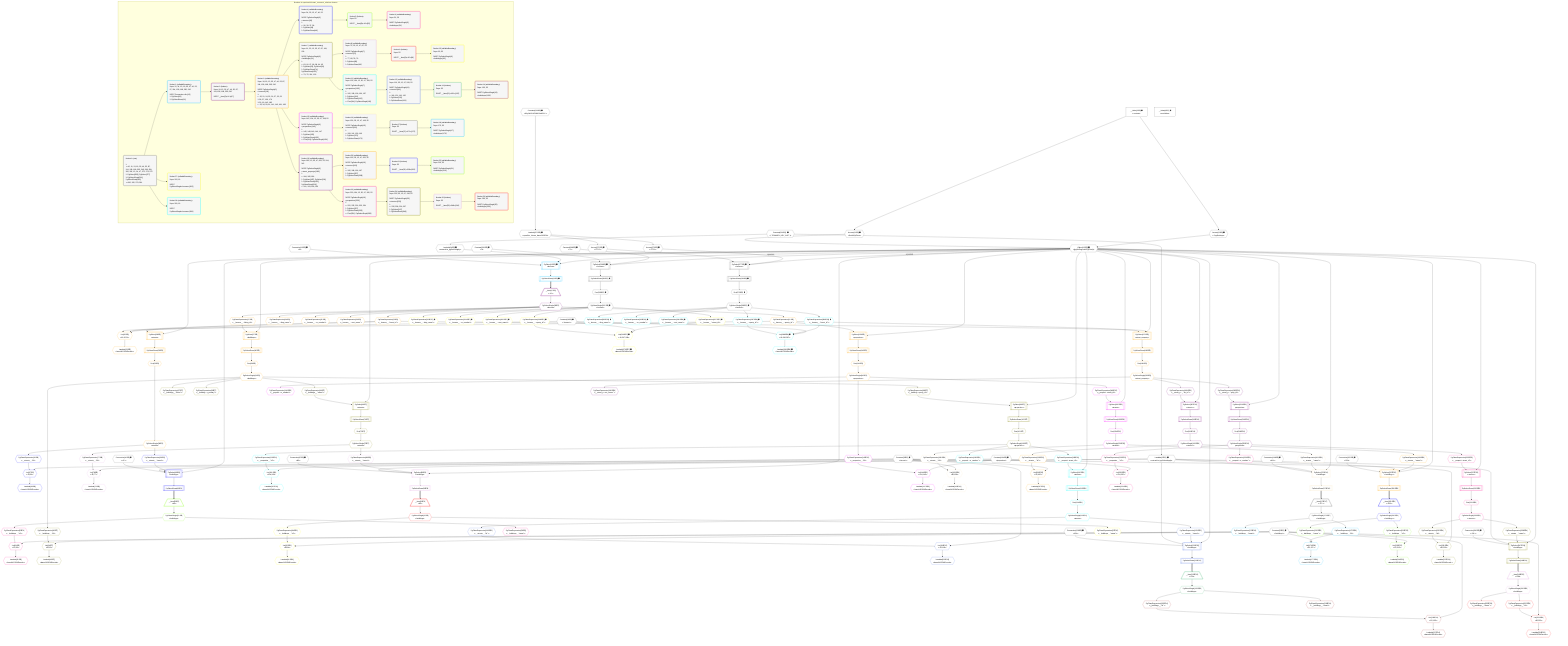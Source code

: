 %%{init: {'themeVariables': { 'fontSize': '12px'}}}%%
graph TD
    classDef path fill:#eee,stroke:#000,color:#000
    classDef plan fill:#fff,stroke-width:1px,color:#000
    classDef itemplan fill:#fff,stroke-width:2px,color:#000
    classDef unbatchedplan fill:#dff,stroke-width:1px,color:#000
    classDef sideeffectplan fill:#fcc,stroke-width:2px,color:#000
    classDef bucket fill:#f6f6f6,color:#000,stroke-width:2px,text-align:left


    %% plan dependencies
    PgSelect258[["PgSelect[258∈0] ➊<br />ᐸhousesᐳ"]]:::plan
    Object12{{"Object[12∈0] ➊<br />ᐸ{pgSettings,withPgClient}ᐳ"}}:::plan
    Constant298{{"Constant[298∈0] ➊<br />ᐸ2ᐳ"}}:::plan
    Constant299{{"Constant[299∈0] ➊<br />ᐸ3ᐳ"}}:::plan
    Object12 & Constant298 & Constant299 --> PgSelect258
    PgSelect277[["PgSelect[277∈0] ➊<br />ᐸhousesᐳ"]]:::plan
    Access273{{"Access[273∈0] ➊<br />ᐸ272.1ᐳ"}}:::plan
    Access275{{"Access[275∈0] ➊<br />ᐸ272.2ᐳ"}}:::plan
    Object12 -->|rejectNull| PgSelect277
    Access273 -->|rejectNull| PgSelect277
    Access275 --> PgSelect277
    Access10{{"Access[10∈0] ➊<br />ᐸ2.pgSettingsᐳ"}}:::plan
    Access11{{"Access[11∈0] ➊<br />ᐸ2.withPgClientᐳ"}}:::plan
    Access10 & Access11 --> Object12
    __Value2["__Value[2∈0] ➊<br />ᐸcontextᐳ"]:::plan
    __Value2 --> Access10
    __Value2 --> Access11
    Lambda14{{"Lambda[14∈0] ➊<br />ᐸextractList_pgSelectApplyᐳ"}}:::plan
    Constant301{{"Constant[301∈0] ➊<br />ᐸ[ 'PRIMARY_KEY_ASC' ]ᐳ"}}:::plan
    Constant301 --> Lambda14
    Lambda47{{"Lambda[47∈0] ➊<br />ᐸextractList_pgSelectApplyᐳ"}}:::plan
    Constant301 --> Lambda47
    First260{{"First[260∈0] ➊"}}:::plan
    PgSelectRows261[["PgSelectRows[261∈0] ➊"]]:::plan
    PgSelectRows261 --> First260
    PgSelect258 --> PgSelectRows261
    PgSelectSingle262{{"PgSelectSingle[262∈0] ➊<br />ᐸhousesᐳ"}}:::plan
    First260 --> PgSelectSingle262
    Lambda272{{"Lambda[272∈0] ➊<br />ᐸspecifier_House_base64JSONᐳ"}}:::plan
    Constant300{{"Constant[300∈0] ➊<br />ᐸ'WyJob3VzZXMiLDIsM10='ᐳ"}}:::plan
    Constant300 --> Lambda272
    Lambda272 --> Access273
    Lambda272 --> Access275
    First279{{"First[279∈0] ➊"}}:::plan
    PgSelectRows280[["PgSelectRows[280∈0] ➊"]]:::plan
    PgSelectRows280 --> First279
    PgSelect277 --> PgSelectRows280
    PgSelectSingle281{{"PgSelectSingle[281∈0] ➊<br />ᐸhousesᐳ"}}:::plan
    First279 --> PgSelectSingle281
    __Value4["__Value[4∈0] ➊<br />ᐸrootValueᐳ"]:::plan
    Connection13{{"Connection[13∈0] ➊<br />ᐸ9ᐳ"}}:::plan
    Constant19{{"Constant[19∈0] ➊<br />ᐸ'houses'ᐳ"}}:::plan
    Constant35{{"Constant[35∈0] ➊<br />ᐸ'streets'ᐳ"}}:::plan
    Connection46{{"Connection[46∈0] ➊<br />ᐸ42ᐳ"}}:::plan
    Constant52{{"Constant[52∈0] ➊<br />ᐸ'buildings'ᐳ"}}:::plan
    Connection87{{"Connection[87∈0] ➊<br />ᐸ83ᐳ"}}:::plan
    Constant104{{"Constant[104∈0] ➊<br />ᐸ'properties'ᐳ"}}:::plan
    Connection128{{"Connection[128∈0] ➊<br />ᐸ124ᐳ"}}:::plan
    Connection168{{"Connection[168∈0] ➊<br />ᐸ164ᐳ"}}:::plan
    Connection205{{"Connection[205∈0] ➊<br />ᐸ201ᐳ"}}:::plan
    Connection245{{"Connection[245∈0] ➊<br />ᐸ241ᐳ"}}:::plan
    PgSelect15[["PgSelect[15∈1] ➊<br />ᐸhousesᐳ"]]:::plan
    Object12 & Lambda14 & Connection13 --> PgSelect15
    PgSelectRows16[["PgSelectRows[16∈1] ➊"]]:::plan
    PgSelect15 --> PgSelectRows16
    __Item17[/"__Item[17∈2]<br />ᐸ16ᐳ"\]:::itemplan
    PgSelectRows16 ==> __Item17
    PgSelectSingle18{{"PgSelectSingle[18∈2]<br />ᐸhousesᐳ"}}:::plan
    __Item17 --> PgSelectSingle18
    List22{{"List[22∈3]<br />ᐸ19,20,21ᐳ"}}:::plan
    PgClassExpression20{{"PgClassExpression[20∈3]<br />ᐸ__houses__.”street_id”ᐳ"}}:::plan
    PgClassExpression21{{"PgClassExpression[21∈3]<br />ᐸ__houses__...operty_id”ᐳ"}}:::plan
    Constant19 & PgClassExpression20 & PgClassExpression21 --> List22
    PgSelect179[["PgSelect[179∈3]<br />ᐸstreet_propertyᐳ"]]:::plan
    Object12 & PgClassExpression20 & PgClassExpression21 --> PgSelect179
    PgSelect28[["PgSelect[28∈3]<br />ᐸstreetsᐳ"]]:::plan
    Object12 & PgClassExpression20 --> PgSelect28
    PgSelect57[["PgSelect[57∈3]<br />ᐸbuildingsᐳ"]]:::plan
    PgClassExpression27{{"PgClassExpression[27∈3]<br />ᐸ__houses__...ilding_id”ᐳ"}}:::plan
    Object12 & PgClassExpression27 --> PgSelect57
    PgSelect139[["PgSelect[139∈3]<br />ᐸpropertiesᐳ"]]:::plan
    Object12 & PgClassExpression21 --> PgSelect139
    PgSelectSingle18 --> PgClassExpression20
    PgSelectSingle18 --> PgClassExpression21
    Lambda23{{"Lambda[23∈3]<br />ᐸbase64JSONEncodeᐳ"}}:::plan
    List22 --> Lambda23
    PgClassExpression24{{"PgClassExpression[24∈3]<br />ᐸ__houses__...ding_name”ᐳ"}}:::plan
    PgSelectSingle18 --> PgClassExpression24
    PgClassExpression25{{"PgClassExpression[25∈3]<br />ᐸ__houses__...or_number”ᐳ"}}:::plan
    PgSelectSingle18 --> PgClassExpression25
    PgClassExpression26{{"PgClassExpression[26∈3]<br />ᐸ__houses__...reet_name”ᐳ"}}:::plan
    PgSelectSingle18 --> PgClassExpression26
    PgSelectSingle18 --> PgClassExpression27
    First32{{"First[32∈3]"}}:::plan
    PgSelectRows33[["PgSelectRows[33∈3]"]]:::plan
    PgSelectRows33 --> First32
    PgSelect28 --> PgSelectRows33
    PgSelectSingle34{{"PgSelectSingle[34∈3]<br />ᐸstreetsᐳ"}}:::plan
    First32 --> PgSelectSingle34
    First59{{"First[59∈3]"}}:::plan
    PgSelectRows60[["PgSelectRows[60∈3]"]]:::plan
    PgSelectRows60 --> First59
    PgSelect57 --> PgSelectRows60
    PgSelectSingle61{{"PgSelectSingle[61∈3]<br />ᐸbuildingsᐳ"}}:::plan
    First59 --> PgSelectSingle61
    First141{{"First[141∈3]"}}:::plan
    PgSelectRows142[["PgSelectRows[142∈3]"]]:::plan
    PgSelectRows142 --> First141
    PgSelect139 --> PgSelectRows142
    PgSelectSingle143{{"PgSelectSingle[143∈3]<br />ᐸpropertiesᐳ"}}:::plan
    First141 --> PgSelectSingle143
    First181{{"First[181∈3]"}}:::plan
    PgSelectRows182[["PgSelectRows[182∈3]"]]:::plan
    PgSelectRows182 --> First181
    PgSelect179 --> PgSelectRows182
    PgSelectSingle183{{"PgSelectSingle[183∈3]<br />ᐸstreet_propertyᐳ"}}:::plan
    First181 --> PgSelectSingle183
    PgSelect48[["PgSelect[48∈4]<br />ᐸbuildingsᐳ"]]:::plan
    PgClassExpression39{{"PgClassExpression[39∈4]<br />ᐸ__streets__.”name”ᐳ"}}:::plan
    Object12 & PgClassExpression39 & Lambda47 & Connection46 --> PgSelect48
    List37{{"List[37∈4]<br />ᐸ35,36ᐳ"}}:::plan
    PgClassExpression36{{"PgClassExpression[36∈4]<br />ᐸ__streets__.”id”ᐳ"}}:::plan
    Constant35 & PgClassExpression36 --> List37
    PgSelectSingle34 --> PgClassExpression36
    Lambda38{{"Lambda[38∈4]<br />ᐸbase64JSONEncodeᐳ"}}:::plan
    List37 --> Lambda38
    PgSelectSingle34 --> PgClassExpression39
    PgSelectRows49[["PgSelectRows[49∈4]"]]:::plan
    PgSelect48 --> PgSelectRows49
    __Item50[/"__Item[50∈5]<br />ᐸ49ᐳ"\]:::itemplan
    PgSelectRows49 ==> __Item50
    PgSelectSingle51{{"PgSelectSingle[51∈5]<br />ᐸbuildingsᐳ"}}:::plan
    __Item50 --> PgSelectSingle51
    List54{{"List[54∈6]<br />ᐸ52,53ᐳ"}}:::plan
    PgClassExpression53{{"PgClassExpression[53∈6]<br />ᐸ__buildings__.”id”ᐳ"}}:::plan
    Constant52 & PgClassExpression53 --> List54
    PgSelectSingle51 --> PgClassExpression53
    Lambda55{{"Lambda[55∈6]<br />ᐸbase64JSONEncodeᐳ"}}:::plan
    List54 --> Lambda55
    PgClassExpression56{{"PgClassExpression[56∈6]<br />ᐸ__buildings__.”name”ᐳ"}}:::plan
    PgSelectSingle51 --> PgClassExpression56
    List64{{"List[64∈7]<br />ᐸ52,63ᐳ"}}:::plan
    PgClassExpression63{{"PgClassExpression[63∈7]<br />ᐸ__buildings__.”id”ᐳ"}}:::plan
    Constant52 & PgClassExpression63 --> List64
    PgSelect69[["PgSelect[69∈7]<br />ᐸstreetsᐳ"]]:::plan
    PgClassExpression66{{"PgClassExpression[66∈7]<br />ᐸ__buildings__.”name”ᐳ"}}:::plan
    Object12 & PgClassExpression66 --> PgSelect69
    PgSelect99[["PgSelect[99∈7]<br />ᐸpropertiesᐳ"]]:::plan
    PgClassExpression98{{"PgClassExpression[98∈7]<br />ᐸ__building...operty_id”ᐳ"}}:::plan
    Object12 & PgClassExpression98 --> PgSelect99
    PgSelectSingle61 --> PgClassExpression63
    Lambda65{{"Lambda[65∈7]<br />ᐸbase64JSONEncodeᐳ"}}:::plan
    List64 --> Lambda65
    PgSelectSingle61 --> PgClassExpression66
    PgClassExpression67{{"PgClassExpression[67∈7]<br />ᐸ__buildings__.”floors”ᐳ"}}:::plan
    PgSelectSingle61 --> PgClassExpression67
    PgClassExpression68{{"PgClassExpression[68∈7]<br />ᐸ__building...s_primary”ᐳ"}}:::plan
    PgSelectSingle61 --> PgClassExpression68
    First73{{"First[73∈7]"}}:::plan
    PgSelectRows74[["PgSelectRows[74∈7]"]]:::plan
    PgSelectRows74 --> First73
    PgSelect69 --> PgSelectRows74
    PgSelectSingle75{{"PgSelectSingle[75∈7]<br />ᐸstreetsᐳ"}}:::plan
    First73 --> PgSelectSingle75
    PgSelectSingle61 --> PgClassExpression98
    First101{{"First[101∈7]"}}:::plan
    PgSelectRows102[["PgSelectRows[102∈7]"]]:::plan
    PgSelectRows102 --> First101
    PgSelect99 --> PgSelectRows102
    PgSelectSingle103{{"PgSelectSingle[103∈7]<br />ᐸpropertiesᐳ"}}:::plan
    First101 --> PgSelectSingle103
    PgSelect89[["PgSelect[89∈8]<br />ᐸbuildingsᐳ"]]:::plan
    PgClassExpression80{{"PgClassExpression[80∈8]<br />ᐸ__streets__.”name”ᐳ"}}:::plan
    Object12 & PgClassExpression80 & Lambda47 & Connection87 --> PgSelect89
    List78{{"List[78∈8]<br />ᐸ35,77ᐳ"}}:::plan
    PgClassExpression77{{"PgClassExpression[77∈8]<br />ᐸ__streets__.”id”ᐳ"}}:::plan
    Constant35 & PgClassExpression77 --> List78
    PgSelectSingle75 --> PgClassExpression77
    Lambda79{{"Lambda[79∈8]<br />ᐸbase64JSONEncodeᐳ"}}:::plan
    List78 --> Lambda79
    PgSelectSingle75 --> PgClassExpression80
    PgSelectRows90[["PgSelectRows[90∈8]"]]:::plan
    PgSelect89 --> PgSelectRows90
    __Item91[/"__Item[91∈9]<br />ᐸ90ᐳ"\]:::itemplan
    PgSelectRows90 ==> __Item91
    PgSelectSingle92{{"PgSelectSingle[92∈9]<br />ᐸbuildingsᐳ"}}:::plan
    __Item91 --> PgSelectSingle92
    List95{{"List[95∈10]<br />ᐸ52,94ᐳ"}}:::plan
    PgClassExpression94{{"PgClassExpression[94∈10]<br />ᐸ__buildings__.”id”ᐳ"}}:::plan
    Constant52 & PgClassExpression94 --> List95
    PgSelectSingle92 --> PgClassExpression94
    Lambda96{{"Lambda[96∈10]<br />ᐸbase64JSONEncodeᐳ"}}:::plan
    List95 --> Lambda96
    PgClassExpression97{{"PgClassExpression[97∈10]<br />ᐸ__buildings__.”name”ᐳ"}}:::plan
    PgSelectSingle92 --> PgClassExpression97
    List106{{"List[106∈11]<br />ᐸ104,105ᐳ"}}:::plan
    PgClassExpression105{{"PgClassExpression[105∈11]<br />ᐸ__properties__.”id”ᐳ"}}:::plan
    Constant104 & PgClassExpression105 --> List106
    PgSelect110[["PgSelect[110∈11]<br />ᐸstreetsᐳ"]]:::plan
    PgClassExpression108{{"PgClassExpression[108∈11]<br />ᐸ__properti...street_id”ᐳ"}}:::plan
    Object12 & PgClassExpression108 --> PgSelect110
    PgSelectSingle103 --> PgClassExpression105
    Lambda107{{"Lambda[107∈11]<br />ᐸbase64JSONEncodeᐳ"}}:::plan
    List106 --> Lambda107
    PgSelectSingle103 --> PgClassExpression108
    PgClassExpression109{{"PgClassExpression[109∈11]<br />ᐸ__properti...or_number”ᐳ"}}:::plan
    PgSelectSingle103 --> PgClassExpression109
    First114{{"First[114∈11]"}}:::plan
    PgSelectRows115[["PgSelectRows[115∈11]"]]:::plan
    PgSelectRows115 --> First114
    PgSelect110 --> PgSelectRows115
    PgSelectSingle116{{"PgSelectSingle[116∈11]<br />ᐸstreetsᐳ"}}:::plan
    First114 --> PgSelectSingle116
    PgSelect130[["PgSelect[130∈12]<br />ᐸbuildingsᐳ"]]:::plan
    PgClassExpression121{{"PgClassExpression[121∈12]<br />ᐸ__streets__.”name”ᐳ"}}:::plan
    Object12 & PgClassExpression121 & Lambda47 & Connection128 --> PgSelect130
    List119{{"List[119∈12]<br />ᐸ35,118ᐳ"}}:::plan
    PgClassExpression118{{"PgClassExpression[118∈12]<br />ᐸ__streets__.”id”ᐳ"}}:::plan
    Constant35 & PgClassExpression118 --> List119
    PgSelectSingle116 --> PgClassExpression118
    Lambda120{{"Lambda[120∈12]<br />ᐸbase64JSONEncodeᐳ"}}:::plan
    List119 --> Lambda120
    PgSelectSingle116 --> PgClassExpression121
    PgSelectRows131[["PgSelectRows[131∈12]"]]:::plan
    PgSelect130 --> PgSelectRows131
    __Item132[/"__Item[132∈13]<br />ᐸ131ᐳ"\]:::itemplan
    PgSelectRows131 ==> __Item132
    PgSelectSingle133{{"PgSelectSingle[133∈13]<br />ᐸbuildingsᐳ"}}:::plan
    __Item132 --> PgSelectSingle133
    List136{{"List[136∈14]<br />ᐸ52,135ᐳ"}}:::plan
    PgClassExpression135{{"PgClassExpression[135∈14]<br />ᐸ__buildings__.”id”ᐳ"}}:::plan
    Constant52 & PgClassExpression135 --> List136
    PgSelectSingle133 --> PgClassExpression135
    Lambda137{{"Lambda[137∈14]<br />ᐸbase64JSONEncodeᐳ"}}:::plan
    List136 --> Lambda137
    PgClassExpression138{{"PgClassExpression[138∈14]<br />ᐸ__buildings__.”name”ᐳ"}}:::plan
    PgSelectSingle133 --> PgClassExpression138
    List146{{"List[146∈15]<br />ᐸ104,145ᐳ"}}:::plan
    PgClassExpression145{{"PgClassExpression[145∈15]<br />ᐸ__properties__.”id”ᐳ"}}:::plan
    Constant104 & PgClassExpression145 --> List146
    PgSelect150[["PgSelect[150∈15]<br />ᐸstreetsᐳ"]]:::plan
    PgClassExpression148{{"PgClassExpression[148∈15]<br />ᐸ__properti...street_id”ᐳ"}}:::plan
    Object12 & PgClassExpression148 --> PgSelect150
    PgSelectSingle143 --> PgClassExpression145
    Lambda147{{"Lambda[147∈15]<br />ᐸbase64JSONEncodeᐳ"}}:::plan
    List146 --> Lambda147
    PgSelectSingle143 --> PgClassExpression148
    PgClassExpression149{{"PgClassExpression[149∈15]<br />ᐸ__properti...or_number”ᐳ"}}:::plan
    PgSelectSingle143 --> PgClassExpression149
    First154{{"First[154∈15]"}}:::plan
    PgSelectRows155[["PgSelectRows[155∈15]"]]:::plan
    PgSelectRows155 --> First154
    PgSelect150 --> PgSelectRows155
    PgSelectSingle156{{"PgSelectSingle[156∈15]<br />ᐸstreetsᐳ"}}:::plan
    First154 --> PgSelectSingle156
    PgSelect170[["PgSelect[170∈16]<br />ᐸbuildingsᐳ"]]:::plan
    PgClassExpression161{{"PgClassExpression[161∈16]<br />ᐸ__streets__.”name”ᐳ"}}:::plan
    Object12 & PgClassExpression161 & Lambda47 & Connection168 --> PgSelect170
    List159{{"List[159∈16]<br />ᐸ35,158ᐳ"}}:::plan
    PgClassExpression158{{"PgClassExpression[158∈16]<br />ᐸ__streets__.”id”ᐳ"}}:::plan
    Constant35 & PgClassExpression158 --> List159
    PgSelectSingle156 --> PgClassExpression158
    Lambda160{{"Lambda[160∈16]<br />ᐸbase64JSONEncodeᐳ"}}:::plan
    List159 --> Lambda160
    PgSelectSingle156 --> PgClassExpression161
    PgSelectRows171[["PgSelectRows[171∈16]"]]:::plan
    PgSelect170 --> PgSelectRows171
    __Item172[/"__Item[172∈17]<br />ᐸ171ᐳ"\]:::itemplan
    PgSelectRows171 ==> __Item172
    PgSelectSingle173{{"PgSelectSingle[173∈17]<br />ᐸbuildingsᐳ"}}:::plan
    __Item172 --> PgSelectSingle173
    List176{{"List[176∈18]<br />ᐸ52,175ᐳ"}}:::plan
    PgClassExpression175{{"PgClassExpression[175∈18]<br />ᐸ__buildings__.”id”ᐳ"}}:::plan
    Constant52 & PgClassExpression175 --> List176
    PgSelectSingle173 --> PgClassExpression175
    Lambda177{{"Lambda[177∈18]<br />ᐸbase64JSONEncodeᐳ"}}:::plan
    List176 --> Lambda177
    PgClassExpression178{{"PgClassExpression[178∈18]<br />ᐸ__buildings__.”name”ᐳ"}}:::plan
    PgSelectSingle173 --> PgClassExpression178
    PgSelect187[["PgSelect[187∈19]<br />ᐸstreetsᐳ"]]:::plan
    PgClassExpression184{{"PgClassExpression[184∈19]<br />ᐸ__street_p..._.”str_id”ᐳ"}}:::plan
    Object12 & PgClassExpression184 --> PgSelect187
    PgSelect216[["PgSelect[216∈19]<br />ᐸpropertiesᐳ"]]:::plan
    PgClassExpression185{{"PgClassExpression[185∈19]<br />ᐸ__street_p....”prop_id”ᐳ"}}:::plan
    Object12 & PgClassExpression185 --> PgSelect216
    PgSelectSingle183 --> PgClassExpression184
    PgSelectSingle183 --> PgClassExpression185
    PgClassExpression186{{"PgClassExpression[186∈19]<br />ᐸ__street_p...ent_owner”ᐳ"}}:::plan
    PgSelectSingle183 --> PgClassExpression186
    First191{{"First[191∈19]"}}:::plan
    PgSelectRows192[["PgSelectRows[192∈19]"]]:::plan
    PgSelectRows192 --> First191
    PgSelect187 --> PgSelectRows192
    PgSelectSingle193{{"PgSelectSingle[193∈19]<br />ᐸstreetsᐳ"}}:::plan
    First191 --> PgSelectSingle193
    First218{{"First[218∈19]"}}:::plan
    PgSelectRows219[["PgSelectRows[219∈19]"]]:::plan
    PgSelectRows219 --> First218
    PgSelect216 --> PgSelectRows219
    PgSelectSingle220{{"PgSelectSingle[220∈19]<br />ᐸpropertiesᐳ"}}:::plan
    First218 --> PgSelectSingle220
    PgSelect207[["PgSelect[207∈20]<br />ᐸbuildingsᐳ"]]:::plan
    PgClassExpression198{{"PgClassExpression[198∈20]<br />ᐸ__streets__.”name”ᐳ"}}:::plan
    Object12 & PgClassExpression198 & Lambda47 & Connection205 --> PgSelect207
    List196{{"List[196∈20]<br />ᐸ35,195ᐳ"}}:::plan
    PgClassExpression195{{"PgClassExpression[195∈20]<br />ᐸ__streets__.”id”ᐳ"}}:::plan
    Constant35 & PgClassExpression195 --> List196
    PgSelectSingle193 --> PgClassExpression195
    Lambda197{{"Lambda[197∈20]<br />ᐸbase64JSONEncodeᐳ"}}:::plan
    List196 --> Lambda197
    PgSelectSingle193 --> PgClassExpression198
    PgSelectRows208[["PgSelectRows[208∈20]"]]:::plan
    PgSelect207 --> PgSelectRows208
    __Item209[/"__Item[209∈21]<br />ᐸ208ᐳ"\]:::itemplan
    PgSelectRows208 ==> __Item209
    PgSelectSingle210{{"PgSelectSingle[210∈21]<br />ᐸbuildingsᐳ"}}:::plan
    __Item209 --> PgSelectSingle210
    List213{{"List[213∈22]<br />ᐸ52,212ᐳ"}}:::plan
    PgClassExpression212{{"PgClassExpression[212∈22]<br />ᐸ__buildings__.”id”ᐳ"}}:::plan
    Constant52 & PgClassExpression212 --> List213
    PgSelectSingle210 --> PgClassExpression212
    Lambda214{{"Lambda[214∈22]<br />ᐸbase64JSONEncodeᐳ"}}:::plan
    List213 --> Lambda214
    PgClassExpression215{{"PgClassExpression[215∈22]<br />ᐸ__buildings__.”name”ᐳ"}}:::plan
    PgSelectSingle210 --> PgClassExpression215
    List223{{"List[223∈23]<br />ᐸ104,222ᐳ"}}:::plan
    PgClassExpression222{{"PgClassExpression[222∈23]<br />ᐸ__properties__.”id”ᐳ"}}:::plan
    Constant104 & PgClassExpression222 --> List223
    PgSelect227[["PgSelect[227∈23]<br />ᐸstreetsᐳ"]]:::plan
    PgClassExpression225{{"PgClassExpression[225∈23]<br />ᐸ__properti...street_id”ᐳ"}}:::plan
    Object12 & PgClassExpression225 --> PgSelect227
    PgSelectSingle220 --> PgClassExpression222
    Lambda224{{"Lambda[224∈23]<br />ᐸbase64JSONEncodeᐳ"}}:::plan
    List223 --> Lambda224
    PgSelectSingle220 --> PgClassExpression225
    PgClassExpression226{{"PgClassExpression[226∈23]<br />ᐸ__properti...or_number”ᐳ"}}:::plan
    PgSelectSingle220 --> PgClassExpression226
    First231{{"First[231∈23]"}}:::plan
    PgSelectRows232[["PgSelectRows[232∈23]"]]:::plan
    PgSelectRows232 --> First231
    PgSelect227 --> PgSelectRows232
    PgSelectSingle233{{"PgSelectSingle[233∈23]<br />ᐸstreetsᐳ"}}:::plan
    First231 --> PgSelectSingle233
    PgSelect247[["PgSelect[247∈24]<br />ᐸbuildingsᐳ"]]:::plan
    PgClassExpression238{{"PgClassExpression[238∈24]<br />ᐸ__streets__.”name”ᐳ"}}:::plan
    Object12 & PgClassExpression238 & Lambda47 & Connection245 --> PgSelect247
    List236{{"List[236∈24]<br />ᐸ35,235ᐳ"}}:::plan
    PgClassExpression235{{"PgClassExpression[235∈24]<br />ᐸ__streets__.”id”ᐳ"}}:::plan
    Constant35 & PgClassExpression235 --> List236
    PgSelectSingle233 --> PgClassExpression235
    Lambda237{{"Lambda[237∈24]<br />ᐸbase64JSONEncodeᐳ"}}:::plan
    List236 --> Lambda237
    PgSelectSingle233 --> PgClassExpression238
    PgSelectRows248[["PgSelectRows[248∈24]"]]:::plan
    PgSelect247 --> PgSelectRows248
    __Item249[/"__Item[249∈25]<br />ᐸ248ᐳ"\]:::itemplan
    PgSelectRows248 ==> __Item249
    PgSelectSingle250{{"PgSelectSingle[250∈25]<br />ᐸbuildingsᐳ"}}:::plan
    __Item249 --> PgSelectSingle250
    List253{{"List[253∈26]<br />ᐸ52,252ᐳ"}}:::plan
    PgClassExpression252{{"PgClassExpression[252∈26]<br />ᐸ__buildings__.”id”ᐳ"}}:::plan
    Constant52 & PgClassExpression252 --> List253
    PgSelectSingle250 --> PgClassExpression252
    Lambda254{{"Lambda[254∈26]<br />ᐸbase64JSONEncodeᐳ"}}:::plan
    List253 --> Lambda254
    PgClassExpression255{{"PgClassExpression[255∈26]<br />ᐸ__buildings__.”name”ᐳ"}}:::plan
    PgSelectSingle250 --> PgClassExpression255
    List269{{"List[269∈27] ➊<br />ᐸ19,267,268ᐳ"}}:::plan
    PgClassExpression267{{"PgClassExpression[267∈27] ➊<br />ᐸ__houses__.”street_id”ᐳ"}}:::plan
    PgClassExpression268{{"PgClassExpression[268∈27] ➊<br />ᐸ__houses__...operty_id”ᐳ"}}:::plan
    Constant19 & PgClassExpression267 & PgClassExpression268 --> List269
    PgClassExpression263{{"PgClassExpression[263∈27] ➊<br />ᐸ__houses__...ding_name”ᐳ"}}:::plan
    PgSelectSingle262 --> PgClassExpression263
    PgClassExpression264{{"PgClassExpression[264∈27] ➊<br />ᐸ__houses__...or_number”ᐳ"}}:::plan
    PgSelectSingle262 --> PgClassExpression264
    PgClassExpression265{{"PgClassExpression[265∈27] ➊<br />ᐸ__houses__...reet_name”ᐳ"}}:::plan
    PgSelectSingle262 --> PgClassExpression265
    PgSelectSingle262 --> PgClassExpression267
    PgSelectSingle262 --> PgClassExpression268
    Lambda270{{"Lambda[270∈27] ➊<br />ᐸbase64JSONEncodeᐳ"}}:::plan
    List269 --> Lambda270
    List288{{"List[288∈28] ➊<br />ᐸ19,286,287ᐳ"}}:::plan
    PgClassExpression286{{"PgClassExpression[286∈28] ➊<br />ᐸ__houses__.”street_id”ᐳ"}}:::plan
    PgClassExpression287{{"PgClassExpression[287∈28] ➊<br />ᐸ__houses__...operty_id”ᐳ"}}:::plan
    Constant19 & PgClassExpression286 & PgClassExpression287 --> List288
    PgClassExpression282{{"PgClassExpression[282∈28] ➊<br />ᐸ__houses__...ding_name”ᐳ"}}:::plan
    PgSelectSingle281 --> PgClassExpression282
    PgClassExpression283{{"PgClassExpression[283∈28] ➊<br />ᐸ__houses__...or_number”ᐳ"}}:::plan
    PgSelectSingle281 --> PgClassExpression283
    PgClassExpression284{{"PgClassExpression[284∈28] ➊<br />ᐸ__houses__...reet_name”ᐳ"}}:::plan
    PgSelectSingle281 --> PgClassExpression284
    PgSelectSingle281 --> PgClassExpression286
    PgSelectSingle281 --> PgClassExpression287
    Lambda289{{"Lambda[289∈28] ➊<br />ᐸbase64JSONEncodeᐳ"}}:::plan
    List288 --> Lambda289

    %% define steps

    subgraph "Buckets for queries/v4/smart_comment_relations.houses"
    Bucket0("Bucket 0 (root)<br /><br />1: <br />ᐳ: 10, 11, 13, 19, 35, 46, 52, 87, 104, 128, 168, 205, 245, 298, 299, 300, 301, 12, 14, 47, 272, 273, 275<br />2: PgSelect[258], PgSelect[277]<br />3: PgSelectRows[261], PgSelectRows[280]<br />ᐳ: 260, 262, 279, 281"):::bucket
    classDef bucket0 stroke:#696969
    class Bucket0,__Value2,__Value4,Access10,Access11,Object12,Connection13,Lambda14,Constant19,Constant35,Connection46,Lambda47,Constant52,Connection87,Constant104,Connection128,Connection168,Connection205,Connection245,PgSelect258,First260,PgSelectRows261,PgSelectSingle262,Lambda272,Access273,Access275,PgSelect277,First279,PgSelectRows280,PgSelectSingle281,Constant298,Constant299,Constant300,Constant301 bucket0
    Bucket1("Bucket 1 (nullableBoundary)<br />Deps: 12, 14, 13, 19, 35, 47, 46, 52, 87, 104, 128, 168, 205, 245<br /><br />ROOT Connectionᐸ9ᐳ[13]<br />1: PgSelect[15]<br />2: PgSelectRows[16]"):::bucket
    classDef bucket1 stroke:#00bfff
    class Bucket1,PgSelect15,PgSelectRows16 bucket1
    Bucket2("Bucket 2 (listItem)<br />Deps: 19, 12, 35, 47, 46, 52, 87, 104, 128, 168, 205, 245<br /><br />ROOT __Item{2}ᐸ16ᐳ[17]"):::bucket
    classDef bucket2 stroke:#7f007f
    class Bucket2,__Item17,PgSelectSingle18 bucket2
    Bucket3("Bucket 3 (nullableBoundary)<br />Deps: 18, 19, 12, 35, 47, 46, 52, 87, 104, 128, 168, 205, 245<br /><br />ROOT PgSelectSingle{2}ᐸhousesᐳ[18]<br />1: <br />ᐳ: 20, 21, 24, 25, 26, 27, 22, 23<br />2: 28, 57, 139, 179<br />3: 33, 60, 142, 182<br />ᐳ: 32, 34, 59, 61, 141, 143, 181, 183"):::bucket
    classDef bucket3 stroke:#ffa500
    class Bucket3,PgClassExpression20,PgClassExpression21,List22,Lambda23,PgClassExpression24,PgClassExpression25,PgClassExpression26,PgClassExpression27,PgSelect28,First32,PgSelectRows33,PgSelectSingle34,PgSelect57,First59,PgSelectRows60,PgSelectSingle61,PgSelect139,First141,PgSelectRows142,PgSelectSingle143,PgSelect179,First181,PgSelectRows182,PgSelectSingle183 bucket3
    Bucket4("Bucket 4 (nullableBoundary)<br />Deps: 34, 35, 12, 47, 46, 52<br /><br />ROOT PgSelectSingle{3}ᐸstreetsᐳ[34]<br />1: <br />ᐳ: 36, 39, 37, 38<br />2: PgSelect[48]<br />3: PgSelectRows[49]"):::bucket
    classDef bucket4 stroke:#0000ff
    class Bucket4,PgClassExpression36,List37,Lambda38,PgClassExpression39,PgSelect48,PgSelectRows49 bucket4
    Bucket5("Bucket 5 (listItem)<br />Deps: 52<br /><br />ROOT __Item{5}ᐸ49ᐳ[50]"):::bucket
    classDef bucket5 stroke:#7fff00
    class Bucket5,__Item50,PgSelectSingle51 bucket5
    Bucket6("Bucket 6 (nullableBoundary)<br />Deps: 51, 52<br /><br />ROOT PgSelectSingle{5}ᐸbuildingsᐳ[51]"):::bucket
    classDef bucket6 stroke:#ff1493
    class Bucket6,PgClassExpression53,List54,Lambda55,PgClassExpression56 bucket6
    Bucket7("Bucket 7 (nullableBoundary)<br />Deps: 61, 52, 12, 35, 47, 87, 104, 128<br /><br />ROOT PgSelectSingle{3}ᐸbuildingsᐳ[61]<br />1: <br />ᐳ: 63, 66, 67, 68, 98, 64, 65<br />2: PgSelect[69], PgSelect[99]<br />3: PgSelectRows[74], PgSelectRows[102]<br />ᐳ: 73, 75, 101, 103"):::bucket
    classDef bucket7 stroke:#808000
    class Bucket7,PgClassExpression63,List64,Lambda65,PgClassExpression66,PgClassExpression67,PgClassExpression68,PgSelect69,First73,PgSelectRows74,PgSelectSingle75,PgClassExpression98,PgSelect99,First101,PgSelectRows102,PgSelectSingle103 bucket7
    Bucket8("Bucket 8 (nullableBoundary)<br />Deps: 75, 35, 12, 47, 87, 52<br /><br />ROOT PgSelectSingle{7}ᐸstreetsᐳ[75]<br />1: <br />ᐳ: 77, 80, 78, 79<br />2: PgSelect[89]<br />3: PgSelectRows[90]"):::bucket
    classDef bucket8 stroke:#dda0dd
    class Bucket8,PgClassExpression77,List78,Lambda79,PgClassExpression80,PgSelect89,PgSelectRows90 bucket8
    Bucket9("Bucket 9 (listItem)<br />Deps: 52<br /><br />ROOT __Item{9}ᐸ90ᐳ[91]"):::bucket
    classDef bucket9 stroke:#ff0000
    class Bucket9,__Item91,PgSelectSingle92 bucket9
    Bucket10("Bucket 10 (nullableBoundary)<br />Deps: 92, 52<br /><br />ROOT PgSelectSingle{9}ᐸbuildingsᐳ[92]"):::bucket
    classDef bucket10 stroke:#ffff00
    class Bucket10,PgClassExpression94,List95,Lambda96,PgClassExpression97 bucket10
    Bucket11("Bucket 11 (nullableBoundary)<br />Deps: 103, 104, 12, 35, 47, 128, 52<br /><br />ROOT PgSelectSingle{7}ᐸpropertiesᐳ[103]<br />1: <br />ᐳ: 105, 108, 109, 106, 107<br />2: PgSelect[110]<br />3: PgSelectRows[115]<br />ᐳ: First[114], PgSelectSingle[116]"):::bucket
    classDef bucket11 stroke:#00ffff
    class Bucket11,PgClassExpression105,List106,Lambda107,PgClassExpression108,PgClassExpression109,PgSelect110,First114,PgSelectRows115,PgSelectSingle116 bucket11
    Bucket12("Bucket 12 (nullableBoundary)<br />Deps: 116, 35, 12, 47, 128, 52<br /><br />ROOT PgSelectSingle{11}ᐸstreetsᐳ[116]<br />1: <br />ᐳ: 118, 121, 119, 120<br />2: PgSelect[130]<br />3: PgSelectRows[131]"):::bucket
    classDef bucket12 stroke:#4169e1
    class Bucket12,PgClassExpression118,List119,Lambda120,PgClassExpression121,PgSelect130,PgSelectRows131 bucket12
    Bucket13("Bucket 13 (listItem)<br />Deps: 52<br /><br />ROOT __Item{13}ᐸ131ᐳ[132]"):::bucket
    classDef bucket13 stroke:#3cb371
    class Bucket13,__Item132,PgSelectSingle133 bucket13
    Bucket14("Bucket 14 (nullableBoundary)<br />Deps: 133, 52<br /><br />ROOT PgSelectSingle{13}ᐸbuildingsᐳ[133]"):::bucket
    classDef bucket14 stroke:#a52a2a
    class Bucket14,PgClassExpression135,List136,Lambda137,PgClassExpression138 bucket14
    Bucket15("Bucket 15 (nullableBoundary)<br />Deps: 143, 104, 12, 35, 47, 168, 52<br /><br />ROOT PgSelectSingle{3}ᐸpropertiesᐳ[143]<br />1: <br />ᐳ: 145, 148, 149, 146, 147<br />2: PgSelect[150]<br />3: PgSelectRows[155]<br />ᐳ: First[154], PgSelectSingle[156]"):::bucket
    classDef bucket15 stroke:#ff00ff
    class Bucket15,PgClassExpression145,List146,Lambda147,PgClassExpression148,PgClassExpression149,PgSelect150,First154,PgSelectRows155,PgSelectSingle156 bucket15
    Bucket16("Bucket 16 (nullableBoundary)<br />Deps: 156, 35, 12, 47, 168, 52<br /><br />ROOT PgSelectSingle{15}ᐸstreetsᐳ[156]<br />1: <br />ᐳ: 158, 161, 159, 160<br />2: PgSelect[170]<br />3: PgSelectRows[171]"):::bucket
    classDef bucket16 stroke:#f5deb3
    class Bucket16,PgClassExpression158,List159,Lambda160,PgClassExpression161,PgSelect170,PgSelectRows171 bucket16
    Bucket17("Bucket 17 (listItem)<br />Deps: 52<br /><br />ROOT __Item{17}ᐸ171ᐳ[172]"):::bucket
    classDef bucket17 stroke:#696969
    class Bucket17,__Item172,PgSelectSingle173 bucket17
    Bucket18("Bucket 18 (nullableBoundary)<br />Deps: 173, 52<br /><br />ROOT PgSelectSingle{17}ᐸbuildingsᐳ[173]"):::bucket
    classDef bucket18 stroke:#00bfff
    class Bucket18,PgClassExpression175,List176,Lambda177,PgClassExpression178 bucket18
    Bucket19("Bucket 19 (nullableBoundary)<br />Deps: 183, 12, 35, 47, 205, 52, 104, 245<br /><br />ROOT PgSelectSingle{3}ᐸstreet_propertyᐳ[183]<br />1: <br />ᐳ: 184, 185, 186<br />2: PgSelect[187], PgSelect[216]<br />3: PgSelectRows[192], PgSelectRows[219]<br />ᐳ: 191, 193, 218, 220"):::bucket
    classDef bucket19 stroke:#7f007f
    class Bucket19,PgClassExpression184,PgClassExpression185,PgClassExpression186,PgSelect187,First191,PgSelectRows192,PgSelectSingle193,PgSelect216,First218,PgSelectRows219,PgSelectSingle220 bucket19
    Bucket20("Bucket 20 (nullableBoundary)<br />Deps: 193, 35, 12, 47, 205, 52<br /><br />ROOT PgSelectSingle{19}ᐸstreetsᐳ[193]<br />1: <br />ᐳ: 195, 198, 196, 197<br />2: PgSelect[207]<br />3: PgSelectRows[208]"):::bucket
    classDef bucket20 stroke:#ffa500
    class Bucket20,PgClassExpression195,List196,Lambda197,PgClassExpression198,PgSelect207,PgSelectRows208 bucket20
    Bucket21("Bucket 21 (listItem)<br />Deps: 52<br /><br />ROOT __Item{21}ᐸ208ᐳ[209]"):::bucket
    classDef bucket21 stroke:#0000ff
    class Bucket21,__Item209,PgSelectSingle210 bucket21
    Bucket22("Bucket 22 (nullableBoundary)<br />Deps: 210, 52<br /><br />ROOT PgSelectSingle{21}ᐸbuildingsᐳ[210]"):::bucket
    classDef bucket22 stroke:#7fff00
    class Bucket22,PgClassExpression212,List213,Lambda214,PgClassExpression215 bucket22
    Bucket23("Bucket 23 (nullableBoundary)<br />Deps: 220, 104, 12, 35, 47, 245, 52<br /><br />ROOT PgSelectSingle{19}ᐸpropertiesᐳ[220]<br />1: <br />ᐳ: 222, 225, 226, 223, 224<br />2: PgSelect[227]<br />3: PgSelectRows[232]<br />ᐳ: First[231], PgSelectSingle[233]"):::bucket
    classDef bucket23 stroke:#ff1493
    class Bucket23,PgClassExpression222,List223,Lambda224,PgClassExpression225,PgClassExpression226,PgSelect227,First231,PgSelectRows232,PgSelectSingle233 bucket23
    Bucket24("Bucket 24 (nullableBoundary)<br />Deps: 233, 35, 12, 47, 245, 52<br /><br />ROOT PgSelectSingle{23}ᐸstreetsᐳ[233]<br />1: <br />ᐳ: 235, 238, 236, 237<br />2: PgSelect[247]<br />3: PgSelectRows[248]"):::bucket
    classDef bucket24 stroke:#808000
    class Bucket24,PgClassExpression235,List236,Lambda237,PgClassExpression238,PgSelect247,PgSelectRows248 bucket24
    Bucket25("Bucket 25 (listItem)<br />Deps: 52<br /><br />ROOT __Item{25}ᐸ248ᐳ[249]"):::bucket
    classDef bucket25 stroke:#dda0dd
    class Bucket25,__Item249,PgSelectSingle250 bucket25
    Bucket26("Bucket 26 (nullableBoundary)<br />Deps: 250, 52<br /><br />ROOT PgSelectSingle{25}ᐸbuildingsᐳ[250]"):::bucket
    classDef bucket26 stroke:#ff0000
    class Bucket26,PgClassExpression252,List253,Lambda254,PgClassExpression255 bucket26
    Bucket27("Bucket 27 (nullableBoundary)<br />Deps: 262, 19<br /><br />ROOT PgSelectSingleᐸhousesᐳ[262]"):::bucket
    classDef bucket27 stroke:#ffff00
    class Bucket27,PgClassExpression263,PgClassExpression264,PgClassExpression265,PgClassExpression267,PgClassExpression268,List269,Lambda270 bucket27
    Bucket28("Bucket 28 (nullableBoundary)<br />Deps: 281, 19<br /><br />ROOT PgSelectSingleᐸhousesᐳ[281]"):::bucket
    classDef bucket28 stroke:#00ffff
    class Bucket28,PgClassExpression282,PgClassExpression283,PgClassExpression284,PgClassExpression286,PgClassExpression287,List288,Lambda289 bucket28
    Bucket0 --> Bucket1 & Bucket27 & Bucket28
    Bucket1 --> Bucket2
    Bucket2 --> Bucket3
    Bucket3 --> Bucket4 & Bucket7 & Bucket15 & Bucket19
    Bucket4 --> Bucket5
    Bucket5 --> Bucket6
    Bucket7 --> Bucket8 & Bucket11
    Bucket8 --> Bucket9
    Bucket9 --> Bucket10
    Bucket11 --> Bucket12
    Bucket12 --> Bucket13
    Bucket13 --> Bucket14
    Bucket15 --> Bucket16
    Bucket16 --> Bucket17
    Bucket17 --> Bucket18
    Bucket19 --> Bucket20 & Bucket23
    Bucket20 --> Bucket21
    Bucket21 --> Bucket22
    Bucket23 --> Bucket24
    Bucket24 --> Bucket25
    Bucket25 --> Bucket26
    end